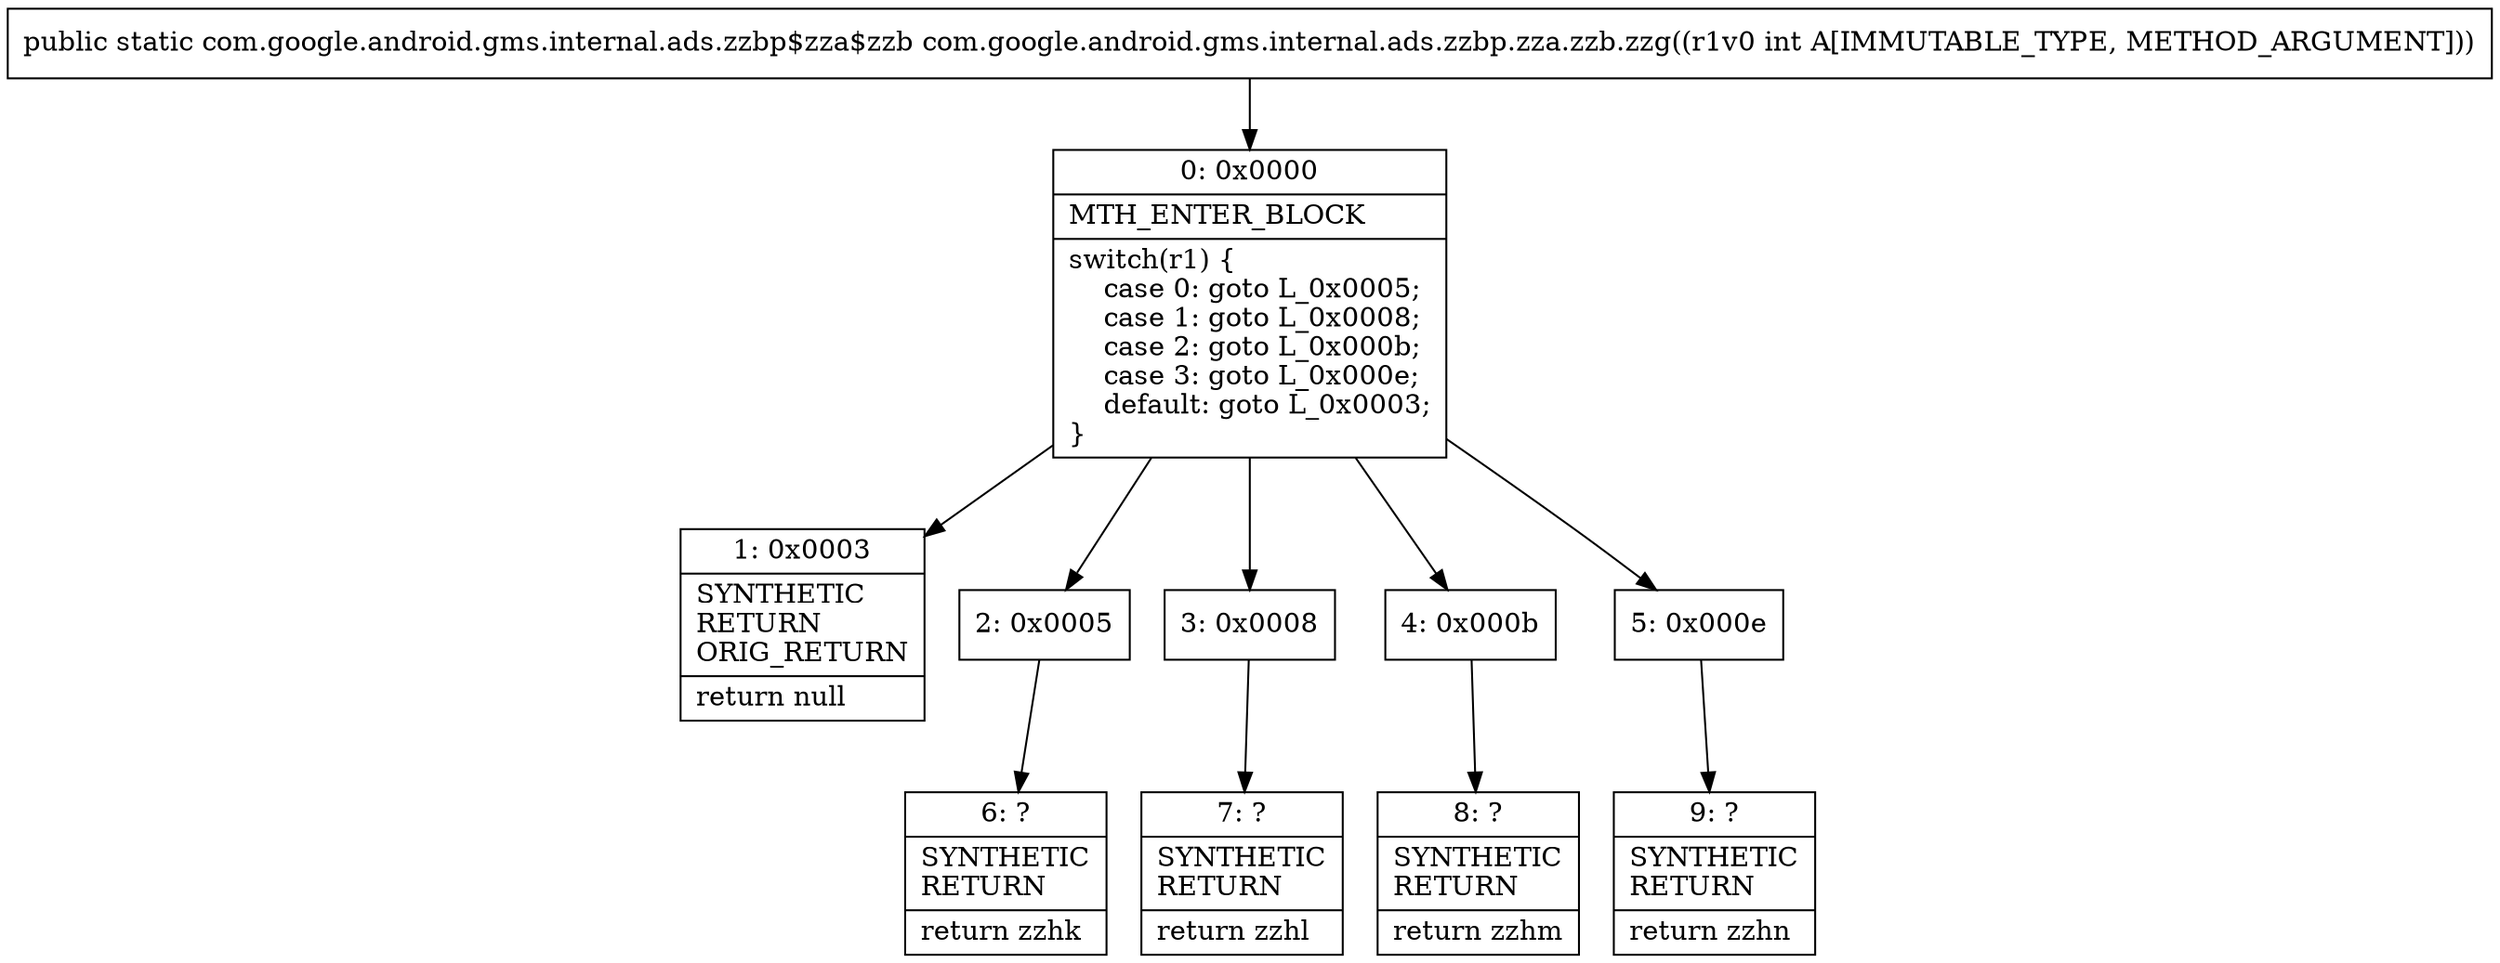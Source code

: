 digraph "CFG forcom.google.android.gms.internal.ads.zzbp.zza.zzb.zzg(I)Lcom\/google\/android\/gms\/internal\/ads\/zzbp$zza$zzb;" {
Node_0 [shape=record,label="{0\:\ 0x0000|MTH_ENTER_BLOCK\l|switch(r1) \{\l    case 0: goto L_0x0005;\l    case 1: goto L_0x0008;\l    case 2: goto L_0x000b;\l    case 3: goto L_0x000e;\l    default: goto L_0x0003;\l\}\l}"];
Node_1 [shape=record,label="{1\:\ 0x0003|SYNTHETIC\lRETURN\lORIG_RETURN\l|return null\l}"];
Node_2 [shape=record,label="{2\:\ 0x0005}"];
Node_3 [shape=record,label="{3\:\ 0x0008}"];
Node_4 [shape=record,label="{4\:\ 0x000b}"];
Node_5 [shape=record,label="{5\:\ 0x000e}"];
Node_6 [shape=record,label="{6\:\ ?|SYNTHETIC\lRETURN\l|return zzhk\l}"];
Node_7 [shape=record,label="{7\:\ ?|SYNTHETIC\lRETURN\l|return zzhl\l}"];
Node_8 [shape=record,label="{8\:\ ?|SYNTHETIC\lRETURN\l|return zzhm\l}"];
Node_9 [shape=record,label="{9\:\ ?|SYNTHETIC\lRETURN\l|return zzhn\l}"];
MethodNode[shape=record,label="{public static com.google.android.gms.internal.ads.zzbp$zza$zzb com.google.android.gms.internal.ads.zzbp.zza.zzb.zzg((r1v0 int A[IMMUTABLE_TYPE, METHOD_ARGUMENT])) }"];
MethodNode -> Node_0;
Node_0 -> Node_1;
Node_0 -> Node_2;
Node_0 -> Node_3;
Node_0 -> Node_4;
Node_0 -> Node_5;
Node_2 -> Node_6;
Node_3 -> Node_7;
Node_4 -> Node_8;
Node_5 -> Node_9;
}

